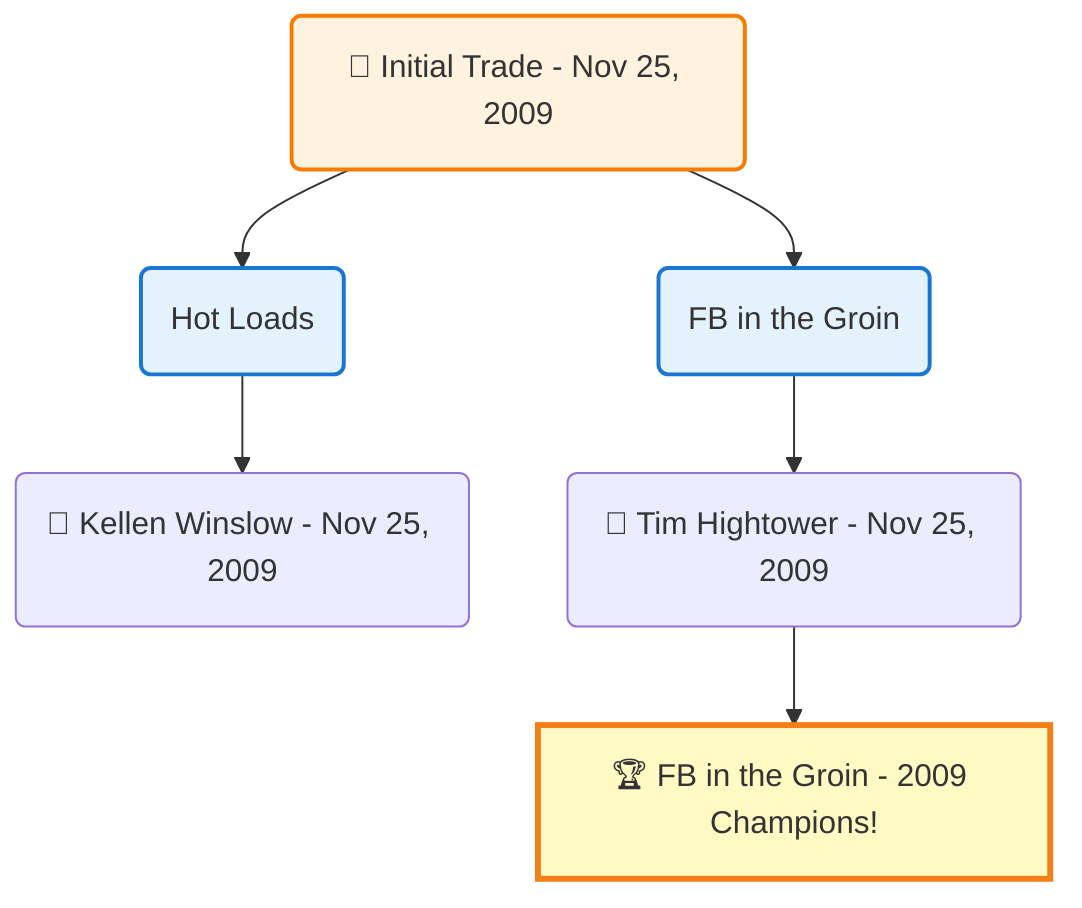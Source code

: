 flowchart TD

    TRADE_MAIN("🔄 Initial Trade - Nov 25, 2009")
    TEAM_1("Hot Loads")
    TEAM_2("FB in the Groin")
    NODE_68ca6722-228f-4964-a1c3-f00718420aad("🔄 Kellen Winslow - Nov 25, 2009")
    NODE_15937124-98cf-4021-aac5-fcf923b63746("🔄 Tim Hightower - Nov 25, 2009")
    CHAMP_f483ecf1-cd17-4991-854b-e52dfc957b45_2009["🏆 FB in the Groin - 2009 Champions!"]

    TRADE_MAIN --> TEAM_1
    TRADE_MAIN --> TEAM_2
    TEAM_1 --> NODE_68ca6722-228f-4964-a1c3-f00718420aad
    TEAM_2 --> NODE_15937124-98cf-4021-aac5-fcf923b63746
    NODE_15937124-98cf-4021-aac5-fcf923b63746 --> CHAMP_f483ecf1-cd17-4991-854b-e52dfc957b45_2009

    %% Node styling
    classDef teamNode fill:#e3f2fd,stroke:#1976d2,stroke-width:2px
    classDef tradeNode fill:#fff3e0,stroke:#f57c00,stroke-width:2px
    classDef playerNode fill:#f3e5f5,stroke:#7b1fa2,stroke-width:1px
    classDef nonRootPlayerNode fill:#f5f5f5,stroke:#757575,stroke-width:1px
    classDef endNode fill:#ffebee,stroke:#c62828,stroke-width:2px
    classDef waiverNode fill:#e8f5e8,stroke:#388e3c,stroke-width:2px
    classDef championshipNode fill:#fff9c4,stroke:#f57f17,stroke-width:3px

    class TEAM_1,TEAM_2 teamNode
    class CHAMP_f483ecf1-cd17-4991-854b-e52dfc957b45_2009 championshipNode
    class TRADE_MAIN tradeNode